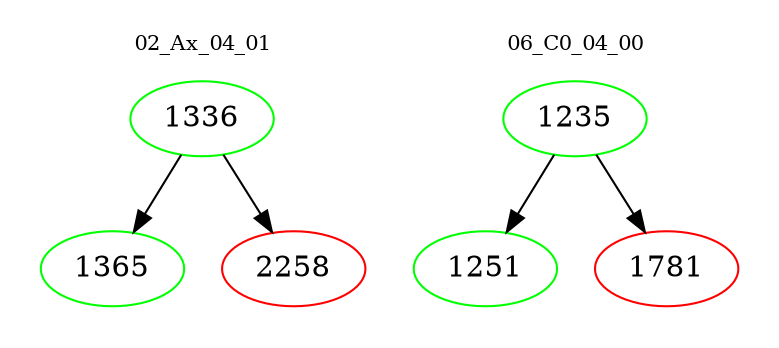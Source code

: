 digraph{
subgraph cluster_0 {
color = white
label = "02_Ax_04_01";
fontsize=10;
T0_1336 [label="1336", color="green"]
T0_1336 -> T0_1365 [color="black"]
T0_1365 [label="1365", color="green"]
T0_1336 -> T0_2258 [color="black"]
T0_2258 [label="2258", color="red"]
}
subgraph cluster_1 {
color = white
label = "06_C0_04_00";
fontsize=10;
T1_1235 [label="1235", color="green"]
T1_1235 -> T1_1251 [color="black"]
T1_1251 [label="1251", color="green"]
T1_1235 -> T1_1781 [color="black"]
T1_1781 [label="1781", color="red"]
}
}
